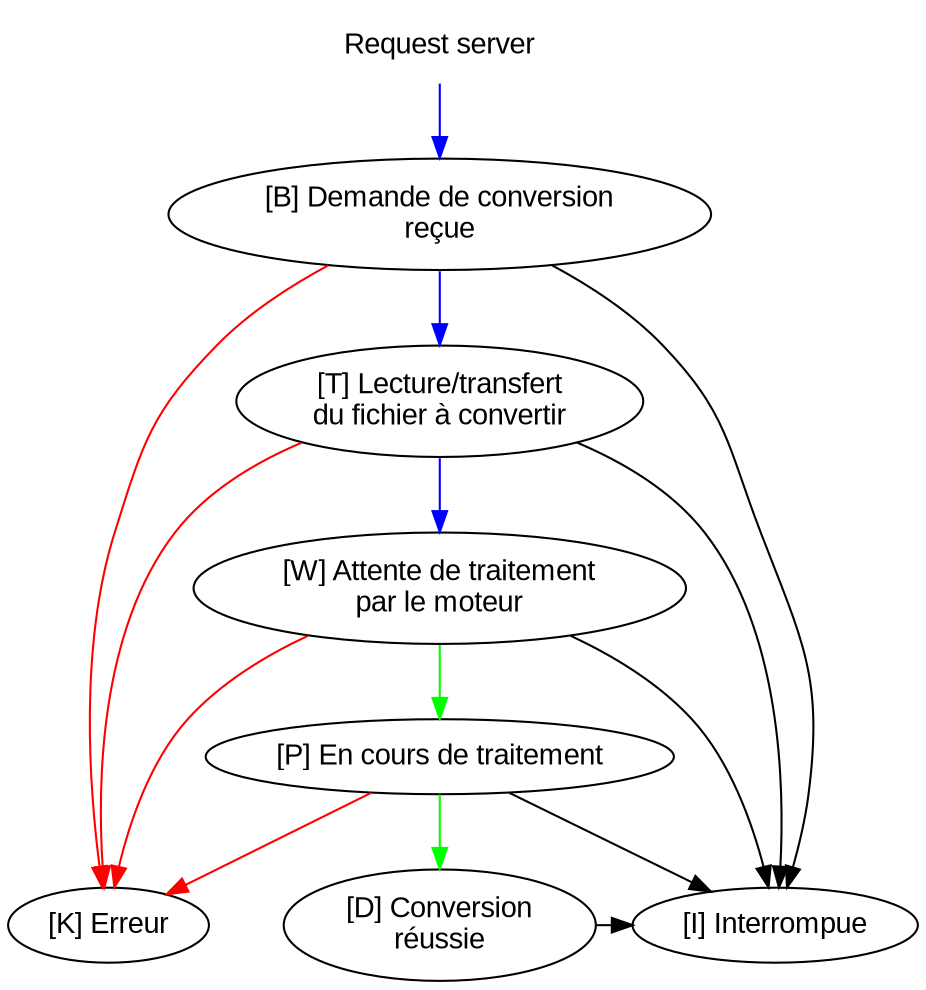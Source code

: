 digraph D {
	node [fontname="Liberation Sans"];

	"CONVERT" [label="Request server",style=filled,color=transparent,fillcolor=transparent];
	"B" [label="[B] Demande de conversion\nreçue"];
	"T" [label="[T] Lecture/transfert\ndu fichier à convertir"];
	"W" [label="[W] Attente de traitement\npar le moteur"];
	"P" [label="[P] En cours de traitement"];
	"K" [label="[K] Erreur"];
	"D" [label="[D] Conversion\nréussie"];
	"I" [label="[I] Interrompue"];

	{
		edge [color=blue];
		"CONVERT" -> "B" -> "T" -> "W";

		edge [color=green];
		"W" -> "P" -> "D";

		edge [color=red];
		"B" -> "K";
		"T" -> "K";
		"W" -> "K";
		"P" -> "K";

		edge [color=black];
		"B" -> "I";
		"T" -> "I";
		"W" -> "I";
		"P" -> "I";
		"D" -> "I";
	
	}

	{ rank=same; "K" "D" "I" }
}
